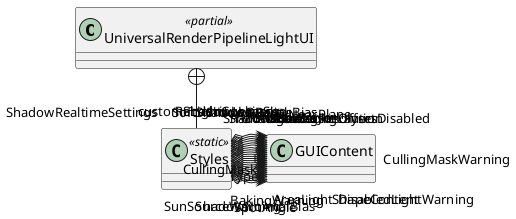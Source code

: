 @startuml
class UniversalRenderPipelineLightUI <<partial>> {
}
class Styles <<static>> {
}
UniversalRenderPipelineLightUI +-- Styles
Styles o-> "Type" GUIContent
Styles o-> "AreaLightShapeContent" GUIContent
Styles o-> "SpotAngle" GUIContent
Styles o-> "BakingWarning" GUIContent
Styles o-> "DisabledLightWarning" GUIContent
Styles o-> "SunSourceWarning" GUIContent
Styles o-> "CullingMask" GUIContent
Styles o-> "CullingMaskWarning" GUIContent
Styles o-> "ShadowRealtimeSettings" GUIContent
Styles o-> "ShadowStrength" GUIContent
Styles o-> "ShadowNearPlane" GUIContent
Styles o-> "ShadowNormalBias" GUIContent
Styles o-> "ShadowDepthBias" GUIContent
Styles o-> "ShadowInfo" GUIContent
Styles o-> "ShadowResolution" GUIContent
Styles o-> "SoftShadowQuality" GUIContent
Styles o-> "shadowBias" GUIContent
Styles o-> "customShadowLayers" GUIContent
Styles o-> "ShadowLayer" GUIContent
Styles o-> "LightCookieSize" GUIContent
Styles o-> "LightCookieOffset" GUIContent
Styles o-> "RenderingLayers" GUIContent
Styles o-> "RenderingLayersDisabled" GUIContent
@enduml
